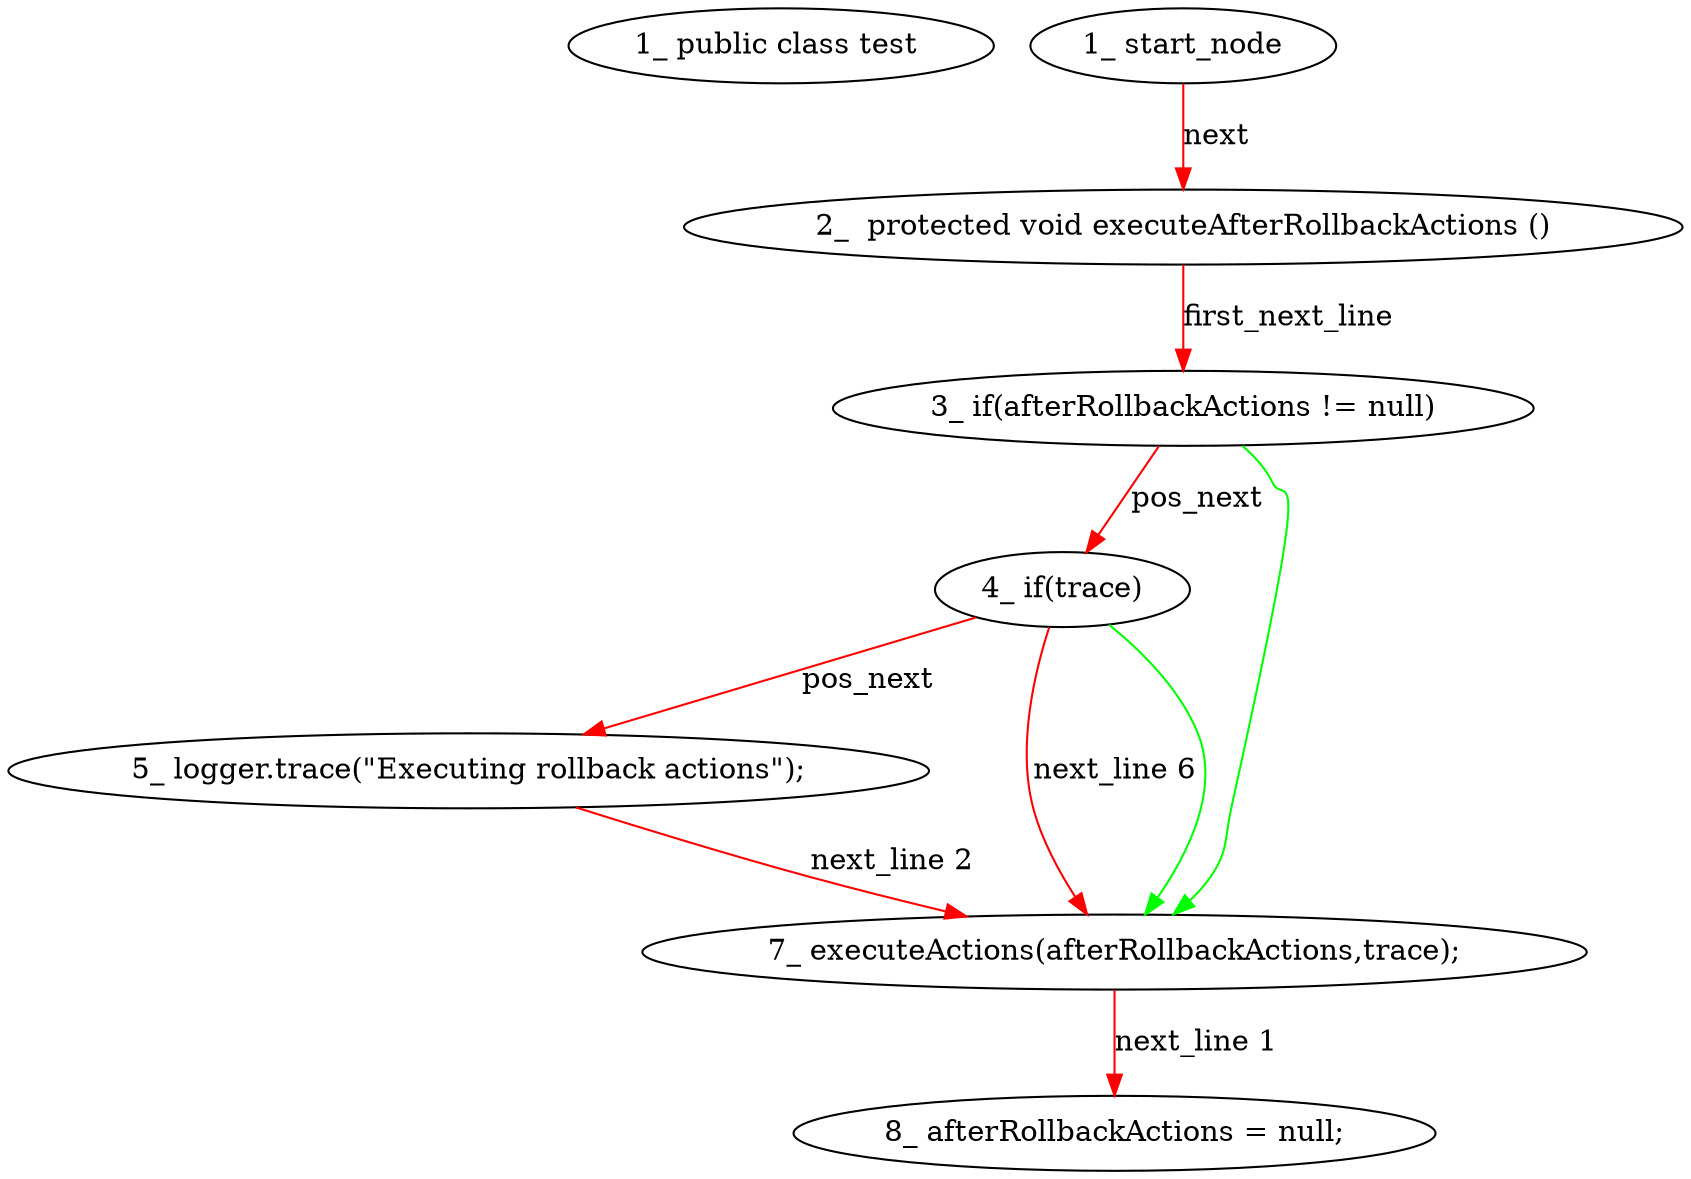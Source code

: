 digraph  {
6 [label="1_\ public\ class\ test\ ", type_label=class_declaration];
10 [label="2_\ \ protected\ void\ executeAfterRollbackActions\ \(\)", type_label=method_declaration];
16 [label="3_\ if\(afterRollbackActions\ !=\ null\)", type_label=if];
22 [label="4_\ if\(trace\)", type_label=if];
26 [label="5_\ logger\.trace\(\"Executing\ rollback\ actions\"\);", type_label=expression_statement];
32 [label="7_\ executeActions\(afterRollbackActions,trace\);", type_label=expression_statement];
38 [label="8_\ afterRollbackActions\ =\ null;", type_label=expression_statement];
1 [label="1_\ start_node", type_label=start];
10 -> 16  [color=red, controlflow_type=first_next_line, edge_type=CFG_edge, key=0, label=first_next_line];
16 -> 22  [color=red, controlflow_type=pos_next, edge_type=CFG_edge, key=0, label=pos_next];
16 -> 32  [color=green, key=0];
22 -> 26  [color=red, controlflow_type=pos_next, edge_type=CFG_edge, key=0, label=pos_next];
22 -> 32  [color=red, controlflow_type="next_line 6", edge_type=CFG_edge, key=0, label="next_line 6"];
22 -> 32  [color=green, key=1];
26 -> 32  [color=red, controlflow_type="next_line 2", edge_type=CFG_edge, key=0, label="next_line 2"];
32 -> 38  [color=red, controlflow_type="next_line 1", edge_type=CFG_edge, key=0, label="next_line 1"];
1 -> 10  [color=red, controlflow_type=next, edge_type=CFG_edge, key=0, label=next];
}
